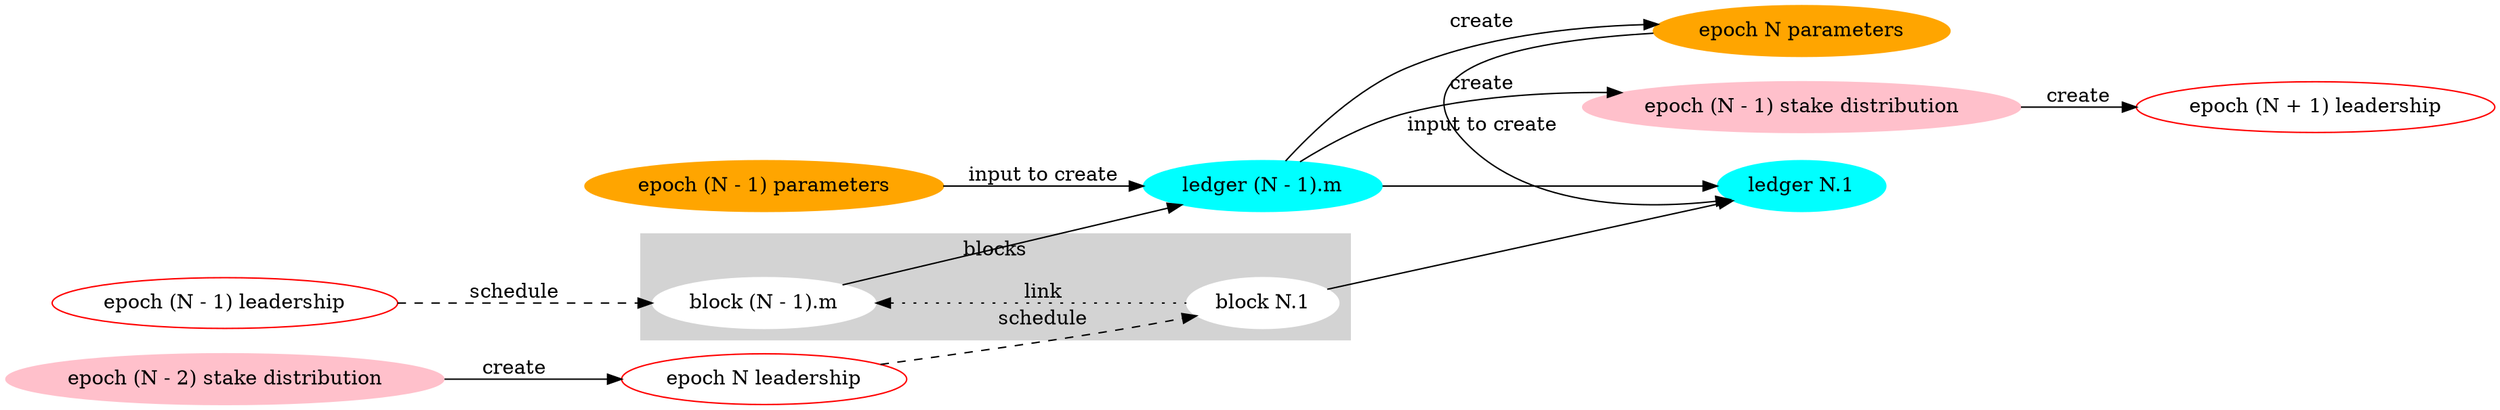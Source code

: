 digraph G {
    rankdir = LR;

    subgraph cluster_0 {
        style = filled;
        color = lightgrey;
        node [ style = filled; color = white ];
        "block (N - 1).m" -> "block N.1" [style = dotted, label = "link", dir = back ] ;
        label = "blocks";
    }

    subgraph cluster_1 {
        node [style = filled, color = cyan ];
        "ledger (N - 1).m" -> "ledger N.1";
        color = none;
    }

    subgraph parameters {
        node [style = filled, color = orange ];
        "epoch (N - 1) parameters" ; "epoch N parameters";
        color = none;
    }

    subgraph stake {
        node [style = filled, color = pink ];
        "epoch (N - 2) stake distribution" ;
        "epoch (N - 1) stake distribution" ;
        color = none;
    }

    subgraph leadership {
        node [ color = red ];
        "epoch (N - 1) leadership" ; "epoch N leadership" ; "epoch (N + 1) leadership"
        color = none;
    }

    "ledger (N - 1).m" -> "epoch N parameters" [ label = "create" ];

    "ledger (N - 1).m" -> "epoch (N - 1) stake distribution" [ label = "create" ];

    "epoch (N - 1) stake distribution" -> "epoch (N + 1) leadership" [ label = "create" ];
    "epoch (N - 2) stake distribution" -> "epoch N leadership" [ label = "create" ];

    "epoch (N - 1) leadership" -> "block (N - 1).m" [ label = "schedule" ; style = dashed];
    "epoch N leadership" -> "block N.1" [ label = "schedule" ; style = dashed];

    "epoch N parameters" -> "ledger N.1" [ label = "input to create" ];
    "epoch (N - 1) parameters" -> "ledger (N - 1).m" [ label = "input to create" ];

    "block (N - 1).m" -> "ledger (N - 1).m";
    "block N.1" -> "ledger N.1";

}
